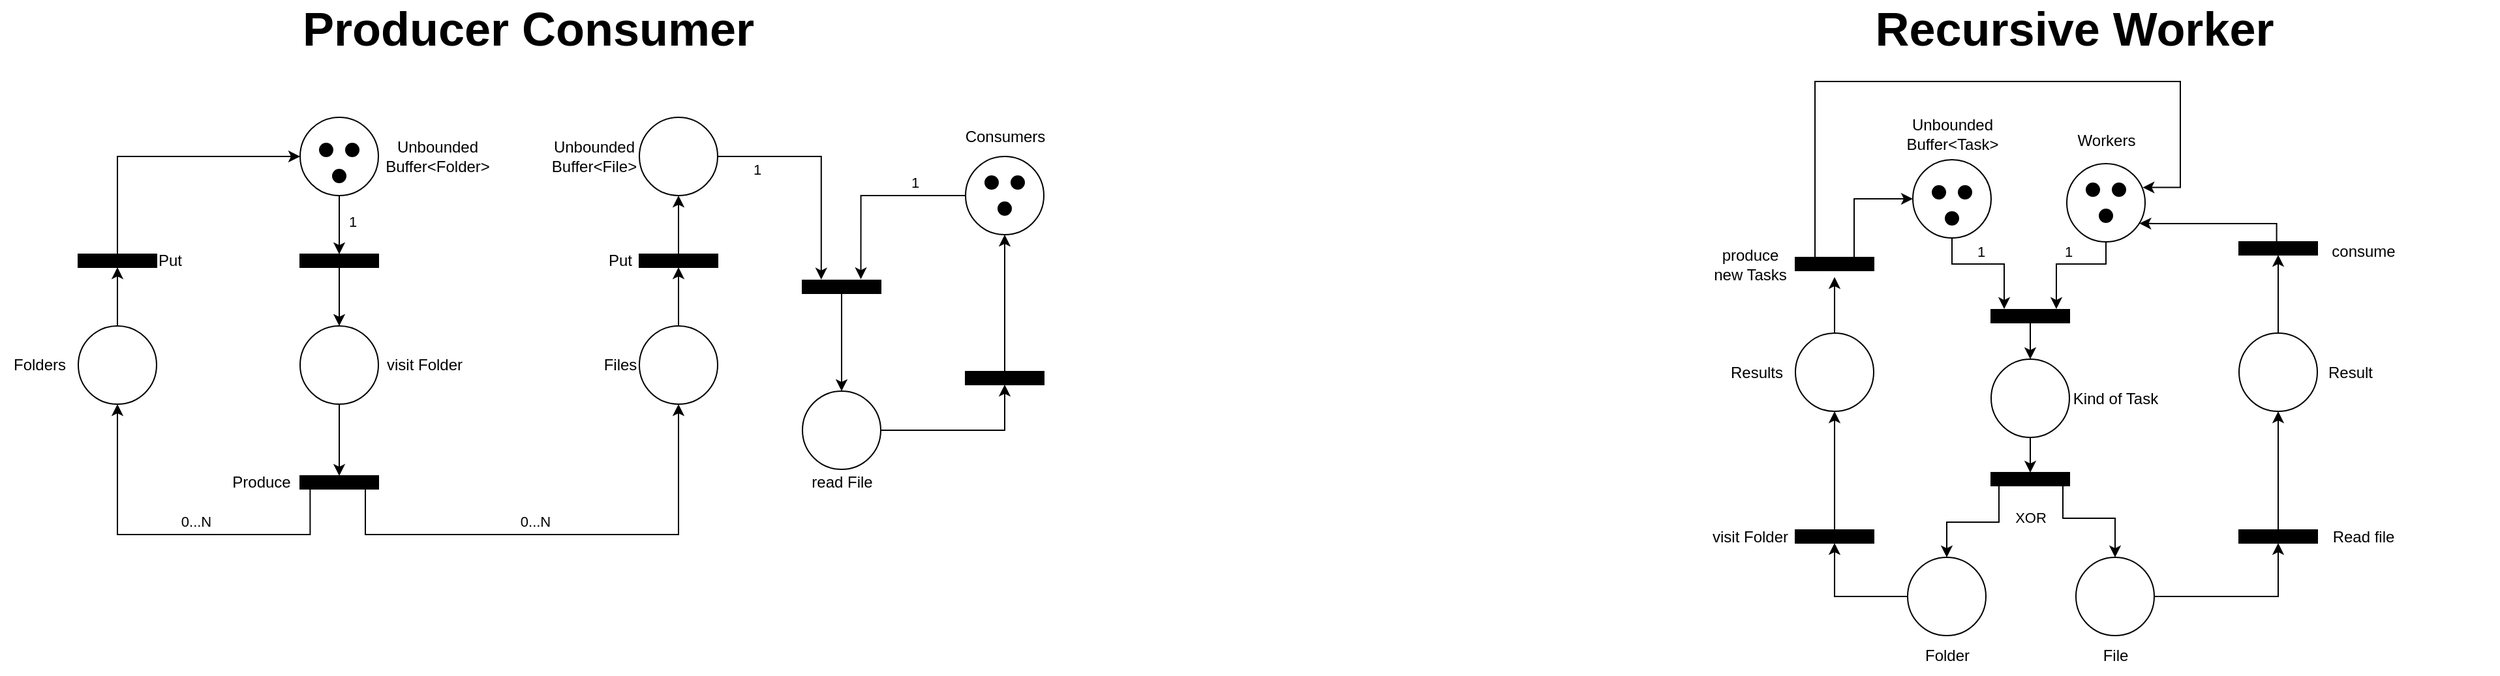 <mxfile version="20.2.5" type="github">
  <diagram id="W0BPK4cTkW4dwpDVpFNX" name="Pagina-1">
    <mxGraphModel dx="1511" dy="721" grid="1" gridSize="10" guides="1" tooltips="1" connect="1" arrows="1" fold="1" page="1" pageScale="1" pageWidth="1169" pageHeight="827" math="0" shadow="0">
      <root>
        <mxCell id="0" />
        <mxCell id="1" parent="0" />
        <mxCell id="aSolj1gr-32Z-omolXvE-9" style="edgeStyle=orthogonalEdgeStyle;rounded=0;orthogonalLoop=1;jettySize=auto;html=1;exitX=0.987;exitY=0.872;exitDx=0;exitDy=0;exitPerimeter=0;entryX=0.5;entryY=1;entryDx=0;entryDy=0;" edge="1" parent="1" source="aSolj1gr-32Z-omolXvE-2" target="aSolj1gr-32Z-omolXvE-7">
          <mxGeometry relative="1" as="geometry">
            <Array as="points">
              <mxPoint x="418" y="413" />
              <mxPoint x="270" y="413" />
            </Array>
          </mxGeometry>
        </mxCell>
        <mxCell id="aSolj1gr-32Z-omolXvE-34" value="0...N" style="edgeLabel;html=1;align=center;verticalAlign=middle;resizable=0;points=[];" vertex="1" connectable="0" parent="aSolj1gr-32Z-omolXvE-9">
          <mxGeometry x="-0.154" relative="1" as="geometry">
            <mxPoint x="-4" y="-10" as="offset" />
          </mxGeometry>
        </mxCell>
        <mxCell id="aSolj1gr-32Z-omolXvE-28" style="edgeStyle=orthogonalEdgeStyle;rounded=0;orthogonalLoop=1;jettySize=auto;html=1;entryX=0.5;entryY=1;entryDx=0;entryDy=0;" edge="1" parent="1" source="aSolj1gr-32Z-omolXvE-2" target="aSolj1gr-32Z-omolXvE-27">
          <mxGeometry relative="1" as="geometry">
            <Array as="points">
              <mxPoint x="460" y="373" />
              <mxPoint x="460" y="413" />
              <mxPoint x="700" y="413" />
            </Array>
          </mxGeometry>
        </mxCell>
        <mxCell id="aSolj1gr-32Z-omolXvE-35" value="0...N" style="edgeLabel;html=1;align=center;verticalAlign=middle;resizable=0;points=[];" vertex="1" connectable="0" parent="aSolj1gr-32Z-omolXvE-28">
          <mxGeometry x="-0.079" y="1" relative="1" as="geometry">
            <mxPoint y="-9" as="offset" />
          </mxGeometry>
        </mxCell>
        <mxCell id="aSolj1gr-32Z-omolXvE-2" value="" style="html=1;points=[];perimeter=orthogonalPerimeter;fillColor=#000000;rotation=90;" vertex="1" parent="1">
          <mxGeometry x="435" y="343" width="10" height="60" as="geometry" />
        </mxCell>
        <mxCell id="aSolj1gr-32Z-omolXvE-36" value="" style="edgeStyle=orthogonalEdgeStyle;rounded=0;orthogonalLoop=1;jettySize=auto;html=1;" edge="1" parent="1" source="aSolj1gr-32Z-omolXvE-4" target="aSolj1gr-32Z-omolXvE-2">
          <mxGeometry relative="1" as="geometry" />
        </mxCell>
        <mxCell id="aSolj1gr-32Z-omolXvE-4" value="" style="ellipse;whiteSpace=wrap;html=1;aspect=fixed;strokeColor=#000000;fillColor=#FFFFFF;" vertex="1" parent="1">
          <mxGeometry x="410" y="253" width="60" height="60" as="geometry" />
        </mxCell>
        <mxCell id="aSolj1gr-32Z-omolXvE-20" style="edgeStyle=orthogonalEdgeStyle;rounded=0;orthogonalLoop=1;jettySize=auto;html=1;" edge="1" parent="1" source="aSolj1gr-32Z-omolXvE-7" target="aSolj1gr-32Z-omolXvE-21">
          <mxGeometry relative="1" as="geometry">
            <mxPoint x="270" y="193" as="targetPoint" />
          </mxGeometry>
        </mxCell>
        <mxCell id="aSolj1gr-32Z-omolXvE-7" value="" style="ellipse;whiteSpace=wrap;html=1;aspect=fixed;strokeColor=#000000;fillColor=#FFFFFF;" vertex="1" parent="1">
          <mxGeometry x="240" y="253" width="60" height="60" as="geometry" />
        </mxCell>
        <mxCell id="aSolj1gr-32Z-omolXvE-8" value="Produce" style="text;html=1;align=center;verticalAlign=middle;resizable=0;points=[];autosize=1;strokeColor=none;fillColor=none;" vertex="1" parent="1">
          <mxGeometry x="345" y="358" width="70" height="30" as="geometry" />
        </mxCell>
        <mxCell id="aSolj1gr-32Z-omolXvE-12" value="1" style="edgeStyle=orthogonalEdgeStyle;rounded=0;orthogonalLoop=1;jettySize=auto;html=1;" edge="1" parent="1" source="aSolj1gr-32Z-omolXvE-10" target="aSolj1gr-32Z-omolXvE-11">
          <mxGeometry x="-0.111" y="10" relative="1" as="geometry">
            <mxPoint as="offset" />
          </mxGeometry>
        </mxCell>
        <mxCell id="aSolj1gr-32Z-omolXvE-10" value="" style="ellipse;whiteSpace=wrap;html=1;aspect=fixed;strokeColor=#000000;fillColor=#FFFFFF;" vertex="1" parent="1">
          <mxGeometry x="410" y="93" width="60" height="60" as="geometry" />
        </mxCell>
        <mxCell id="aSolj1gr-32Z-omolXvE-13" value="" style="edgeStyle=orthogonalEdgeStyle;rounded=0;orthogonalLoop=1;jettySize=auto;html=1;" edge="1" parent="1" source="aSolj1gr-32Z-omolXvE-11" target="aSolj1gr-32Z-omolXvE-4">
          <mxGeometry relative="1" as="geometry" />
        </mxCell>
        <mxCell id="aSolj1gr-32Z-omolXvE-11" value="" style="html=1;points=[];perimeter=orthogonalPerimeter;fillColor=#000000;rotation=90;" vertex="1" parent="1">
          <mxGeometry x="435" y="173" width="10" height="60" as="geometry" />
        </mxCell>
        <mxCell id="aSolj1gr-32Z-omolXvE-39" style="edgeStyle=orthogonalEdgeStyle;rounded=0;orthogonalLoop=1;jettySize=auto;html=1;entryX=-0.058;entryY=0.76;entryDx=0;entryDy=0;entryPerimeter=0;" edge="1" parent="1" source="aSolj1gr-32Z-omolXvE-14" target="aSolj1gr-32Z-omolXvE-38">
          <mxGeometry relative="1" as="geometry" />
        </mxCell>
        <mxCell id="aSolj1gr-32Z-omolXvE-52" value="1" style="edgeLabel;html=1;align=center;verticalAlign=middle;resizable=0;points=[];" vertex="1" connectable="0" parent="aSolj1gr-32Z-omolXvE-39">
          <mxGeometry x="-0.66" y="-3" relative="1" as="geometry">
            <mxPoint y="7" as="offset" />
          </mxGeometry>
        </mxCell>
        <mxCell id="aSolj1gr-32Z-omolXvE-14" value="" style="ellipse;whiteSpace=wrap;html=1;aspect=fixed;strokeColor=#000000;fillColor=#FFFFFF;" vertex="1" parent="1">
          <mxGeometry x="670" y="93" width="60" height="60" as="geometry" />
        </mxCell>
        <mxCell id="aSolj1gr-32Z-omolXvE-16" value="Unbounded&lt;br&gt;Buffer&amp;lt;File&amp;gt;" style="text;html=1;align=center;verticalAlign=middle;resizable=0;points=[];autosize=1;strokeColor=none;fillColor=none;" vertex="1" parent="1">
          <mxGeometry x="590" y="103" width="90" height="40" as="geometry" />
        </mxCell>
        <mxCell id="aSolj1gr-32Z-omolXvE-17" value="Unbounded&lt;br&gt;Buffer&amp;lt;Folder&amp;gt;" style="text;html=1;align=center;verticalAlign=middle;resizable=0;points=[];autosize=1;strokeColor=none;fillColor=none;" vertex="1" parent="1">
          <mxGeometry x="465" y="103" width="100" height="40" as="geometry" />
        </mxCell>
        <mxCell id="aSolj1gr-32Z-omolXvE-18" value="Files" style="text;html=1;align=center;verticalAlign=middle;resizable=0;points=[];autosize=1;strokeColor=none;fillColor=none;" vertex="1" parent="1">
          <mxGeometry x="630" y="268" width="50" height="30" as="geometry" />
        </mxCell>
        <mxCell id="aSolj1gr-32Z-omolXvE-19" value="Folders" style="text;html=1;align=center;verticalAlign=middle;resizable=0;points=[];autosize=1;strokeColor=none;fillColor=none;" vertex="1" parent="1">
          <mxGeometry x="180" y="268" width="60" height="30" as="geometry" />
        </mxCell>
        <mxCell id="aSolj1gr-32Z-omolXvE-22" style="edgeStyle=orthogonalEdgeStyle;rounded=0;orthogonalLoop=1;jettySize=auto;html=1;entryX=0;entryY=0.5;entryDx=0;entryDy=0;" edge="1" parent="1" source="aSolj1gr-32Z-omolXvE-21" target="aSolj1gr-32Z-omolXvE-10">
          <mxGeometry relative="1" as="geometry">
            <Array as="points">
              <mxPoint x="270" y="123" />
            </Array>
          </mxGeometry>
        </mxCell>
        <mxCell id="aSolj1gr-32Z-omolXvE-21" value="" style="html=1;points=[];perimeter=orthogonalPerimeter;fillColor=#000000;rotation=90;" vertex="1" parent="1">
          <mxGeometry x="265" y="173" width="10" height="60" as="geometry" />
        </mxCell>
        <mxCell id="aSolj1gr-32Z-omolXvE-23" value="Put" style="text;html=1;align=center;verticalAlign=middle;resizable=0;points=[];autosize=1;strokeColor=none;fillColor=none;" vertex="1" parent="1">
          <mxGeometry x="290" y="188" width="40" height="30" as="geometry" />
        </mxCell>
        <mxCell id="aSolj1gr-32Z-omolXvE-24" value="" style="ellipse;whiteSpace=wrap;html=1;aspect=fixed;strokeColor=#000000;fillColor=#000000;" vertex="1" parent="1">
          <mxGeometry x="425" y="113" width="10" height="10" as="geometry" />
        </mxCell>
        <mxCell id="aSolj1gr-32Z-omolXvE-25" value="" style="ellipse;whiteSpace=wrap;html=1;aspect=fixed;strokeColor=#000000;fillColor=#000000;" vertex="1" parent="1">
          <mxGeometry x="445" y="113" width="10" height="10" as="geometry" />
        </mxCell>
        <mxCell id="aSolj1gr-32Z-omolXvE-26" value="" style="ellipse;whiteSpace=wrap;html=1;aspect=fixed;strokeColor=#000000;fillColor=#000000;" vertex="1" parent="1">
          <mxGeometry x="435" y="133" width="10" height="10" as="geometry" />
        </mxCell>
        <mxCell id="aSolj1gr-32Z-omolXvE-31" value="" style="edgeStyle=orthogonalEdgeStyle;rounded=0;orthogonalLoop=1;jettySize=auto;html=1;" edge="1" parent="1" source="aSolj1gr-32Z-omolXvE-27" target="aSolj1gr-32Z-omolXvE-30">
          <mxGeometry relative="1" as="geometry" />
        </mxCell>
        <mxCell id="aSolj1gr-32Z-omolXvE-27" value="" style="ellipse;whiteSpace=wrap;html=1;aspect=fixed;strokeColor=#000000;fillColor=#FFFFFF;" vertex="1" parent="1">
          <mxGeometry x="670" y="253" width="60" height="60" as="geometry" />
        </mxCell>
        <mxCell id="aSolj1gr-32Z-omolXvE-29" value="visit Folder" style="text;html=1;align=center;verticalAlign=middle;resizable=0;points=[];autosize=1;strokeColor=none;fillColor=none;" vertex="1" parent="1">
          <mxGeometry x="465" y="268" width="80" height="30" as="geometry" />
        </mxCell>
        <mxCell id="aSolj1gr-32Z-omolXvE-32" value="" style="edgeStyle=orthogonalEdgeStyle;rounded=0;orthogonalLoop=1;jettySize=auto;html=1;" edge="1" parent="1" source="aSolj1gr-32Z-omolXvE-30" target="aSolj1gr-32Z-omolXvE-14">
          <mxGeometry relative="1" as="geometry" />
        </mxCell>
        <mxCell id="aSolj1gr-32Z-omolXvE-30" value="" style="html=1;points=[];perimeter=orthogonalPerimeter;fillColor=#000000;rotation=90;" vertex="1" parent="1">
          <mxGeometry x="695" y="173" width="10" height="60" as="geometry" />
        </mxCell>
        <mxCell id="aSolj1gr-32Z-omolXvE-33" value="Put" style="text;html=1;align=center;verticalAlign=middle;resizable=0;points=[];autosize=1;strokeColor=none;fillColor=none;" vertex="1" parent="1">
          <mxGeometry x="635" y="188" width="40" height="30" as="geometry" />
        </mxCell>
        <mxCell id="aSolj1gr-32Z-omolXvE-40" style="edgeStyle=orthogonalEdgeStyle;rounded=0;orthogonalLoop=1;jettySize=auto;html=1;entryX=-0.086;entryY=0.254;entryDx=0;entryDy=0;entryPerimeter=0;" edge="1" parent="1" source="aSolj1gr-32Z-omolXvE-37" target="aSolj1gr-32Z-omolXvE-38">
          <mxGeometry relative="1" as="geometry">
            <mxPoint x="840" y="213" as="targetPoint" />
          </mxGeometry>
        </mxCell>
        <mxCell id="aSolj1gr-32Z-omolXvE-51" value="1" style="edgeLabel;html=1;align=center;verticalAlign=middle;resizable=0;points=[];" vertex="1" connectable="0" parent="aSolj1gr-32Z-omolXvE-40">
          <mxGeometry x="-0.578" relative="1" as="geometry">
            <mxPoint x="-9" y="-10" as="offset" />
          </mxGeometry>
        </mxCell>
        <mxCell id="aSolj1gr-32Z-omolXvE-37" value="" style="ellipse;whiteSpace=wrap;html=1;aspect=fixed;strokeColor=#000000;fillColor=#FFFFFF;" vertex="1" parent="1">
          <mxGeometry x="920" y="123" width="60" height="60" as="geometry" />
        </mxCell>
        <mxCell id="aSolj1gr-32Z-omolXvE-45" style="edgeStyle=orthogonalEdgeStyle;rounded=0;orthogonalLoop=1;jettySize=auto;html=1;" edge="1" parent="1" source="aSolj1gr-32Z-omolXvE-38">
          <mxGeometry relative="1" as="geometry">
            <mxPoint x="825" y="303" as="targetPoint" />
          </mxGeometry>
        </mxCell>
        <mxCell id="aSolj1gr-32Z-omolXvE-38" value="" style="html=1;points=[];perimeter=orthogonalPerimeter;fillColor=#000000;rotation=90;" vertex="1" parent="1">
          <mxGeometry x="820" y="193" width="10" height="60" as="geometry" />
        </mxCell>
        <mxCell id="aSolj1gr-32Z-omolXvE-41" value="" style="ellipse;whiteSpace=wrap;html=1;aspect=fixed;strokeColor=#000000;fillColor=#000000;" vertex="1" parent="1">
          <mxGeometry x="935" y="138" width="10" height="10" as="geometry" />
        </mxCell>
        <mxCell id="aSolj1gr-32Z-omolXvE-42" value="" style="ellipse;whiteSpace=wrap;html=1;aspect=fixed;strokeColor=#000000;fillColor=#000000;" vertex="1" parent="1">
          <mxGeometry x="955" y="138" width="10" height="10" as="geometry" />
        </mxCell>
        <mxCell id="aSolj1gr-32Z-omolXvE-43" value="" style="ellipse;whiteSpace=wrap;html=1;aspect=fixed;strokeColor=#000000;fillColor=#000000;" vertex="1" parent="1">
          <mxGeometry x="945" y="158" width="10" height="10" as="geometry" />
        </mxCell>
        <mxCell id="aSolj1gr-32Z-omolXvE-44" value="Consumers&lt;br&gt;" style="text;html=1;align=center;verticalAlign=middle;resizable=0;points=[];autosize=1;strokeColor=none;fillColor=none;" vertex="1" parent="1">
          <mxGeometry x="910" y="93" width="80" height="30" as="geometry" />
        </mxCell>
        <mxCell id="aSolj1gr-32Z-omolXvE-47" style="edgeStyle=orthogonalEdgeStyle;rounded=0;orthogonalLoop=1;jettySize=auto;html=1;" edge="1" parent="1" source="aSolj1gr-32Z-omolXvE-46" target="aSolj1gr-32Z-omolXvE-48">
          <mxGeometry relative="1" as="geometry">
            <mxPoint x="950" y="333" as="targetPoint" />
          </mxGeometry>
        </mxCell>
        <mxCell id="aSolj1gr-32Z-omolXvE-46" value="" style="ellipse;whiteSpace=wrap;html=1;aspect=fixed;strokeColor=#000000;fillColor=#FFFFFF;" vertex="1" parent="1">
          <mxGeometry x="795" y="303" width="60" height="60" as="geometry" />
        </mxCell>
        <mxCell id="aSolj1gr-32Z-omolXvE-49" style="edgeStyle=orthogonalEdgeStyle;rounded=0;orthogonalLoop=1;jettySize=auto;html=1;entryX=0.5;entryY=1;entryDx=0;entryDy=0;" edge="1" parent="1" source="aSolj1gr-32Z-omolXvE-48" target="aSolj1gr-32Z-omolXvE-37">
          <mxGeometry relative="1" as="geometry" />
        </mxCell>
        <mxCell id="aSolj1gr-32Z-omolXvE-48" value="" style="html=1;points=[];perimeter=orthogonalPerimeter;fillColor=#000000;rotation=90;" vertex="1" parent="1">
          <mxGeometry x="945" y="263" width="10" height="60" as="geometry" />
        </mxCell>
        <mxCell id="aSolj1gr-32Z-omolXvE-50" value="read File" style="text;html=1;align=center;verticalAlign=middle;resizable=0;points=[];autosize=1;strokeColor=none;fillColor=none;" vertex="1" parent="1">
          <mxGeometry x="790" y="358" width="70" height="30" as="geometry" />
        </mxCell>
        <mxCell id="aSolj1gr-32Z-omolXvE-53" value="&lt;font style=&quot;font-size: 36px;&quot;&gt;&lt;b&gt;Producer Consumer&lt;br&gt;&lt;/b&gt;&lt;/font&gt;" style="text;html=1;strokeColor=none;fillColor=none;align=center;verticalAlign=middle;whiteSpace=wrap;rounded=0;" vertex="1" parent="1">
          <mxGeometry x="260" y="10" width="650" height="30" as="geometry" />
        </mxCell>
        <mxCell id="aSolj1gr-32Z-omolXvE-64" value="1" style="edgeStyle=orthogonalEdgeStyle;rounded=0;orthogonalLoop=1;jettySize=auto;html=1;entryX=-0.046;entryY=0.833;entryDx=0;entryDy=0;entryPerimeter=0;" edge="1" parent="1" source="aSolj1gr-32Z-omolXvE-65" target="aSolj1gr-32Z-omolXvE-67">
          <mxGeometry x="-0.111" y="10" relative="1" as="geometry">
            <mxPoint as="offset" />
            <mxPoint x="1716" y="235.5" as="targetPoint" />
            <Array as="points">
              <mxPoint x="1676" y="205.5" />
              <mxPoint x="1716" y="205.5" />
            </Array>
          </mxGeometry>
        </mxCell>
        <mxCell id="aSolj1gr-32Z-omolXvE-65" value="" style="ellipse;whiteSpace=wrap;html=1;aspect=fixed;strokeColor=#000000;fillColor=#FFFFFF;" vertex="1" parent="1">
          <mxGeometry x="1646" y="125.5" width="60" height="60" as="geometry" />
        </mxCell>
        <mxCell id="aSolj1gr-32Z-omolXvE-115" style="edgeStyle=orthogonalEdgeStyle;rounded=0;orthogonalLoop=1;jettySize=auto;html=1;fontSize=11;" edge="1" parent="1" source="aSolj1gr-32Z-omolXvE-67" target="aSolj1gr-32Z-omolXvE-116">
          <mxGeometry relative="1" as="geometry">
            <mxPoint x="1736" y="325.5" as="targetPoint" />
          </mxGeometry>
        </mxCell>
        <mxCell id="aSolj1gr-32Z-omolXvE-67" value="" style="html=1;points=[];perimeter=orthogonalPerimeter;fillColor=#000000;rotation=90;" vertex="1" parent="1">
          <mxGeometry x="1731" y="215.5" width="10" height="60" as="geometry" />
        </mxCell>
        <mxCell id="aSolj1gr-32Z-omolXvE-72" value="Unbounded&lt;br&gt;Buffer&amp;lt;Task&amp;gt;" style="text;html=1;align=center;verticalAlign=middle;resizable=0;points=[];autosize=1;strokeColor=none;fillColor=none;" vertex="1" parent="1">
          <mxGeometry x="1631" y="85.5" width="90" height="40" as="geometry" />
        </mxCell>
        <mxCell id="aSolj1gr-32Z-omolXvE-78" value="" style="ellipse;whiteSpace=wrap;html=1;aspect=fixed;strokeColor=#000000;fillColor=#000000;" vertex="1" parent="1">
          <mxGeometry x="1661" y="145.5" width="10" height="10" as="geometry" />
        </mxCell>
        <mxCell id="aSolj1gr-32Z-omolXvE-79" value="" style="ellipse;whiteSpace=wrap;html=1;aspect=fixed;strokeColor=#000000;fillColor=#000000;" vertex="1" parent="1">
          <mxGeometry x="1681" y="145.5" width="10" height="10" as="geometry" />
        </mxCell>
        <mxCell id="aSolj1gr-32Z-omolXvE-80" value="" style="ellipse;whiteSpace=wrap;html=1;aspect=fixed;strokeColor=#000000;fillColor=#000000;" vertex="1" parent="1">
          <mxGeometry x="1671" y="165.5" width="10" height="10" as="geometry" />
        </mxCell>
        <mxCell id="aSolj1gr-32Z-omolXvE-108" style="edgeStyle=orthogonalEdgeStyle;rounded=0;orthogonalLoop=1;jettySize=auto;html=1;entryX=-0.046;entryY=0.167;entryDx=0;entryDy=0;entryPerimeter=0;fontSize=36;exitX=0.5;exitY=1;exitDx=0;exitDy=0;" edge="1" parent="1" source="aSolj1gr-32Z-omolXvE-102" target="aSolj1gr-32Z-omolXvE-67">
          <mxGeometry relative="1" as="geometry">
            <Array as="points">
              <mxPoint x="1794" y="205.5" />
              <mxPoint x="1756" y="205.5" />
            </Array>
          </mxGeometry>
        </mxCell>
        <mxCell id="aSolj1gr-32Z-omolXvE-113" value="1" style="edgeLabel;html=1;align=center;verticalAlign=middle;resizable=0;points=[];fontSize=11;" vertex="1" connectable="0" parent="aSolj1gr-32Z-omolXvE-108">
          <mxGeometry x="-0.087" y="-1" relative="1" as="geometry">
            <mxPoint x="-5" y="-9" as="offset" />
          </mxGeometry>
        </mxCell>
        <mxCell id="aSolj1gr-32Z-omolXvE-102" value="" style="ellipse;whiteSpace=wrap;html=1;aspect=fixed;strokeColor=#000000;fillColor=#FFFFFF;" vertex="1" parent="1">
          <mxGeometry x="1764" y="128.5" width="60" height="60" as="geometry" />
        </mxCell>
        <mxCell id="aSolj1gr-32Z-omolXvE-103" value="" style="ellipse;whiteSpace=wrap;html=1;aspect=fixed;strokeColor=#000000;fillColor=#000000;" vertex="1" parent="1">
          <mxGeometry x="1779" y="143.5" width="10" height="10" as="geometry" />
        </mxCell>
        <mxCell id="aSolj1gr-32Z-omolXvE-104" value="" style="ellipse;whiteSpace=wrap;html=1;aspect=fixed;strokeColor=#000000;fillColor=#000000;" vertex="1" parent="1">
          <mxGeometry x="1799" y="143.5" width="10" height="10" as="geometry" />
        </mxCell>
        <mxCell id="aSolj1gr-32Z-omolXvE-105" value="" style="ellipse;whiteSpace=wrap;html=1;aspect=fixed;strokeColor=#000000;fillColor=#000000;" vertex="1" parent="1">
          <mxGeometry x="1789" y="163.5" width="10" height="10" as="geometry" />
        </mxCell>
        <mxCell id="aSolj1gr-32Z-omolXvE-118" style="edgeStyle=orthogonalEdgeStyle;rounded=0;orthogonalLoop=1;jettySize=auto;html=1;fontSize=11;" edge="1" parent="1" source="aSolj1gr-32Z-omolXvE-116" target="aSolj1gr-32Z-omolXvE-120">
          <mxGeometry relative="1" as="geometry">
            <mxPoint x="1736" y="415.5" as="targetPoint" />
          </mxGeometry>
        </mxCell>
        <mxCell id="aSolj1gr-32Z-omolXvE-116" value="" style="ellipse;whiteSpace=wrap;html=1;aspect=fixed;strokeColor=#000000;fillColor=#FFFFFF;" vertex="1" parent="1">
          <mxGeometry x="1706" y="278.5" width="60" height="60" as="geometry" />
        </mxCell>
        <mxCell id="aSolj1gr-32Z-omolXvE-117" value="Workers" style="text;html=1;align=center;verticalAlign=middle;resizable=0;points=[];autosize=1;strokeColor=none;fillColor=none;" vertex="1" parent="1">
          <mxGeometry x="1759" y="95.5" width="70" height="30" as="geometry" />
        </mxCell>
        <mxCell id="aSolj1gr-32Z-omolXvE-119" value="Kind of Task" style="text;html=1;align=center;verticalAlign=middle;resizable=0;points=[];autosize=1;strokeColor=none;fillColor=none;" vertex="1" parent="1">
          <mxGeometry x="1756" y="293.5" width="90" height="30" as="geometry" />
        </mxCell>
        <mxCell id="aSolj1gr-32Z-omolXvE-126" style="edgeStyle=orthogonalEdgeStyle;rounded=0;orthogonalLoop=1;jettySize=auto;html=1;entryX=0;entryY=0.5;entryDx=0;entryDy=0;fontSize=11;" edge="1" parent="1" source="aSolj1gr-32Z-omolXvE-120" target="aSolj1gr-32Z-omolXvE-123">
          <mxGeometry relative="1" as="geometry">
            <Array as="points">
              <mxPoint x="1761" y="370.5" />
              <mxPoint x="1761" y="400.5" />
              <mxPoint x="1801" y="400.5" />
            </Array>
          </mxGeometry>
        </mxCell>
        <mxCell id="aSolj1gr-32Z-omolXvE-127" style="edgeStyle=orthogonalEdgeStyle;rounded=0;orthogonalLoop=1;jettySize=auto;html=1;fontSize=11;" edge="1" parent="1" target="aSolj1gr-32Z-omolXvE-122">
          <mxGeometry relative="1" as="geometry">
            <mxPoint x="1707" y="370.5" as="sourcePoint" />
            <mxPoint x="1671" y="385.5" as="targetPoint" />
            <Array as="points">
              <mxPoint x="1712" y="370.5" />
              <mxPoint x="1712" y="403.5" />
              <mxPoint x="1672" y="403.5" />
            </Array>
          </mxGeometry>
        </mxCell>
        <mxCell id="aSolj1gr-32Z-omolXvE-120" value="" style="html=1;points=[];perimeter=orthogonalPerimeter;fillColor=#000000;rotation=90;" vertex="1" parent="1">
          <mxGeometry x="1731" y="340.5" width="10" height="60" as="geometry" />
        </mxCell>
        <mxCell id="aSolj1gr-32Z-omolXvE-146" style="edgeStyle=orthogonalEdgeStyle;rounded=0;orthogonalLoop=1;jettySize=auto;html=1;fontSize=11;" edge="1" parent="1" source="aSolj1gr-32Z-omolXvE-122" target="aSolj1gr-32Z-omolXvE-145">
          <mxGeometry relative="1" as="geometry" />
        </mxCell>
        <mxCell id="aSolj1gr-32Z-omolXvE-122" value="" style="ellipse;whiteSpace=wrap;html=1;aspect=fixed;strokeColor=#000000;fillColor=#FFFFFF;" vertex="1" parent="1">
          <mxGeometry x="1642" y="430.5" width="60" height="60" as="geometry" />
        </mxCell>
        <mxCell id="aSolj1gr-32Z-omolXvE-132" style="edgeStyle=orthogonalEdgeStyle;rounded=0;orthogonalLoop=1;jettySize=auto;html=1;fontSize=11;" edge="1" parent="1" source="aSolj1gr-32Z-omolXvE-123" target="aSolj1gr-32Z-omolXvE-133">
          <mxGeometry relative="1" as="geometry">
            <mxPoint x="1931" y="460.5" as="targetPoint" />
          </mxGeometry>
        </mxCell>
        <mxCell id="aSolj1gr-32Z-omolXvE-123" value="" style="ellipse;whiteSpace=wrap;html=1;aspect=fixed;strokeColor=#000000;fillColor=#FFFFFF;direction=south;" vertex="1" parent="1">
          <mxGeometry x="1771" y="430.5" width="60" height="60" as="geometry" />
        </mxCell>
        <mxCell id="aSolj1gr-32Z-omolXvE-129" value="XOR" style="text;html=1;align=center;verticalAlign=middle;resizable=0;points=[];autosize=1;strokeColor=none;fillColor=none;fontSize=11;" vertex="1" parent="1">
          <mxGeometry x="1711" y="384.5" width="50" height="30" as="geometry" />
        </mxCell>
        <mxCell id="aSolj1gr-32Z-omolXvE-130" value="File" style="text;html=1;align=center;verticalAlign=middle;resizable=0;points=[];autosize=1;strokeColor=none;fillColor=none;" vertex="1" parent="1">
          <mxGeometry x="1781" y="490.5" width="40" height="30" as="geometry" />
        </mxCell>
        <mxCell id="aSolj1gr-32Z-omolXvE-131" value="Folder" style="text;html=1;align=center;verticalAlign=middle;resizable=0;points=[];autosize=1;strokeColor=none;fillColor=none;" vertex="1" parent="1">
          <mxGeometry x="1642" y="490.5" width="60" height="30" as="geometry" />
        </mxCell>
        <mxCell id="aSolj1gr-32Z-omolXvE-134" style="edgeStyle=orthogonalEdgeStyle;rounded=0;orthogonalLoop=1;jettySize=auto;html=1;fontSize=11;" edge="1" parent="1" source="aSolj1gr-32Z-omolXvE-133" target="aSolj1gr-32Z-omolXvE-135">
          <mxGeometry relative="1" as="geometry">
            <mxPoint x="1926" y="325.5" as="targetPoint" />
          </mxGeometry>
        </mxCell>
        <mxCell id="aSolj1gr-32Z-omolXvE-133" value="" style="html=1;points=[];perimeter=orthogonalPerimeter;fillColor=#000000;rotation=90;" vertex="1" parent="1">
          <mxGeometry x="1921" y="384.5" width="10" height="60" as="geometry" />
        </mxCell>
        <mxCell id="aSolj1gr-32Z-omolXvE-138" style="edgeStyle=orthogonalEdgeStyle;rounded=0;orthogonalLoop=1;jettySize=auto;html=1;fontSize=11;" edge="1" parent="1" source="aSolj1gr-32Z-omolXvE-135" target="aSolj1gr-32Z-omolXvE-139">
          <mxGeometry relative="1" as="geometry">
            <mxPoint x="1926" y="195.5" as="targetPoint" />
          </mxGeometry>
        </mxCell>
        <mxCell id="aSolj1gr-32Z-omolXvE-135" value="" style="ellipse;whiteSpace=wrap;html=1;aspect=fixed;strokeColor=#000000;fillColor=#FFFFFF;" vertex="1" parent="1">
          <mxGeometry x="1896" y="258.5" width="60" height="60" as="geometry" />
        </mxCell>
        <mxCell id="aSolj1gr-32Z-omolXvE-136" value="Read file" style="text;html=1;align=center;verticalAlign=middle;resizable=0;points=[];autosize=1;strokeColor=none;fillColor=none;" vertex="1" parent="1">
          <mxGeometry x="1956" y="399.5" width="70" height="30" as="geometry" />
        </mxCell>
        <mxCell id="aSolj1gr-32Z-omolXvE-137" value="Result" style="text;html=1;align=center;verticalAlign=middle;resizable=0;points=[];autosize=1;strokeColor=none;fillColor=none;" vertex="1" parent="1">
          <mxGeometry x="1951" y="273.5" width="60" height="30" as="geometry" />
        </mxCell>
        <mxCell id="aSolj1gr-32Z-omolXvE-157" style="edgeStyle=orthogonalEdgeStyle;rounded=0;orthogonalLoop=1;jettySize=auto;html=1;entryX=0.928;entryY=0.764;entryDx=0;entryDy=0;entryPerimeter=0;fontSize=11;exitX=-0.04;exitY=0.52;exitDx=0;exitDy=0;exitPerimeter=0;" edge="1" parent="1" source="aSolj1gr-32Z-omolXvE-139" target="aSolj1gr-32Z-omolXvE-102">
          <mxGeometry relative="1" as="geometry">
            <Array as="points">
              <mxPoint x="1925" y="174.5" />
              <mxPoint x="1831" y="174.5" />
            </Array>
          </mxGeometry>
        </mxCell>
        <mxCell id="aSolj1gr-32Z-omolXvE-139" value="" style="html=1;points=[];perimeter=orthogonalPerimeter;fillColor=#000000;rotation=90;" vertex="1" parent="1">
          <mxGeometry x="1921" y="163.5" width="10" height="60" as="geometry" />
        </mxCell>
        <mxCell id="aSolj1gr-32Z-omolXvE-142" value="consume" style="text;html=1;align=center;verticalAlign=middle;resizable=0;points=[];autosize=1;strokeColor=none;fillColor=none;" vertex="1" parent="1">
          <mxGeometry x="1956" y="180.5" width="70" height="30" as="geometry" />
        </mxCell>
        <mxCell id="aSolj1gr-32Z-omolXvE-150" style="edgeStyle=orthogonalEdgeStyle;rounded=0;orthogonalLoop=1;jettySize=auto;html=1;fontSize=11;" edge="1" parent="1" source="aSolj1gr-32Z-omolXvE-145" target="aSolj1gr-32Z-omolXvE-149">
          <mxGeometry relative="1" as="geometry" />
        </mxCell>
        <mxCell id="aSolj1gr-32Z-omolXvE-145" value="" style="html=1;points=[];perimeter=orthogonalPerimeter;fillColor=#000000;rotation=90;" vertex="1" parent="1">
          <mxGeometry x="1581" y="384.5" width="10" height="60" as="geometry" />
        </mxCell>
        <mxCell id="aSolj1gr-32Z-omolXvE-147" value="visit Folder" style="text;html=1;align=center;verticalAlign=middle;resizable=0;points=[];autosize=1;strokeColor=none;fillColor=none;" vertex="1" parent="1">
          <mxGeometry x="1481" y="399.5" width="80" height="30" as="geometry" />
        </mxCell>
        <mxCell id="aSolj1gr-32Z-omolXvE-152" style="edgeStyle=orthogonalEdgeStyle;rounded=0;orthogonalLoop=1;jettySize=auto;html=1;fontSize=11;" edge="1" parent="1" source="aSolj1gr-32Z-omolXvE-149">
          <mxGeometry relative="1" as="geometry">
            <mxPoint x="1586" y="215.5" as="targetPoint" />
          </mxGeometry>
        </mxCell>
        <mxCell id="aSolj1gr-32Z-omolXvE-149" value="" style="ellipse;whiteSpace=wrap;html=1;aspect=fixed;strokeColor=#000000;fillColor=#FFFFFF;" vertex="1" parent="1">
          <mxGeometry x="1556" y="258.5" width="60" height="60" as="geometry" />
        </mxCell>
        <mxCell id="aSolj1gr-32Z-omolXvE-151" value="Results" style="text;html=1;align=center;verticalAlign=middle;resizable=0;points=[];autosize=1;strokeColor=none;fillColor=none;" vertex="1" parent="1">
          <mxGeometry x="1496" y="273.5" width="60" height="30" as="geometry" />
        </mxCell>
        <mxCell id="aSolj1gr-32Z-omolXvE-154" style="edgeStyle=orthogonalEdgeStyle;rounded=0;orthogonalLoop=1;jettySize=auto;html=1;entryX=0;entryY=0.5;entryDx=0;entryDy=0;fontSize=11;" edge="1" parent="1" source="aSolj1gr-32Z-omolXvE-153" target="aSolj1gr-32Z-omolXvE-65">
          <mxGeometry relative="1" as="geometry">
            <Array as="points">
              <mxPoint x="1601" y="155.5" />
            </Array>
          </mxGeometry>
        </mxCell>
        <mxCell id="aSolj1gr-32Z-omolXvE-156" style="edgeStyle=orthogonalEdgeStyle;rounded=0;orthogonalLoop=1;jettySize=auto;html=1;entryX=0.969;entryY=0.305;entryDx=0;entryDy=0;fontSize=11;entryPerimeter=0;" edge="1" parent="1" source="aSolj1gr-32Z-omolXvE-153" target="aSolj1gr-32Z-omolXvE-102">
          <mxGeometry relative="1" as="geometry">
            <Array as="points">
              <mxPoint x="1571" y="205.5" />
              <mxPoint x="1571" y="65.5" />
              <mxPoint x="1851" y="65.5" />
              <mxPoint x="1851" y="146.5" />
            </Array>
          </mxGeometry>
        </mxCell>
        <mxCell id="aSolj1gr-32Z-omolXvE-153" value="" style="html=1;points=[];perimeter=orthogonalPerimeter;fillColor=#000000;rotation=90;" vertex="1" parent="1">
          <mxGeometry x="1581" y="175.5" width="10" height="60" as="geometry" />
        </mxCell>
        <mxCell id="aSolj1gr-32Z-omolXvE-155" value="produce&lt;br&gt;new Tasks" style="text;html=1;align=center;verticalAlign=middle;resizable=0;points=[];autosize=1;strokeColor=none;fillColor=none;" vertex="1" parent="1">
          <mxGeometry x="1481" y="185.5" width="80" height="40" as="geometry" />
        </mxCell>
        <mxCell id="aSolj1gr-32Z-omolXvE-158" value="&lt;font style=&quot;font-size: 36px;&quot;&gt;&lt;b&gt;Recursive Worker&lt;br&gt;&lt;/b&gt;&lt;/font&gt;" style="text;html=1;strokeColor=none;fillColor=none;align=center;verticalAlign=middle;whiteSpace=wrap;rounded=0;" vertex="1" parent="1">
          <mxGeometry x="1445" y="10" width="650" height="30" as="geometry" />
        </mxCell>
      </root>
    </mxGraphModel>
  </diagram>
</mxfile>
